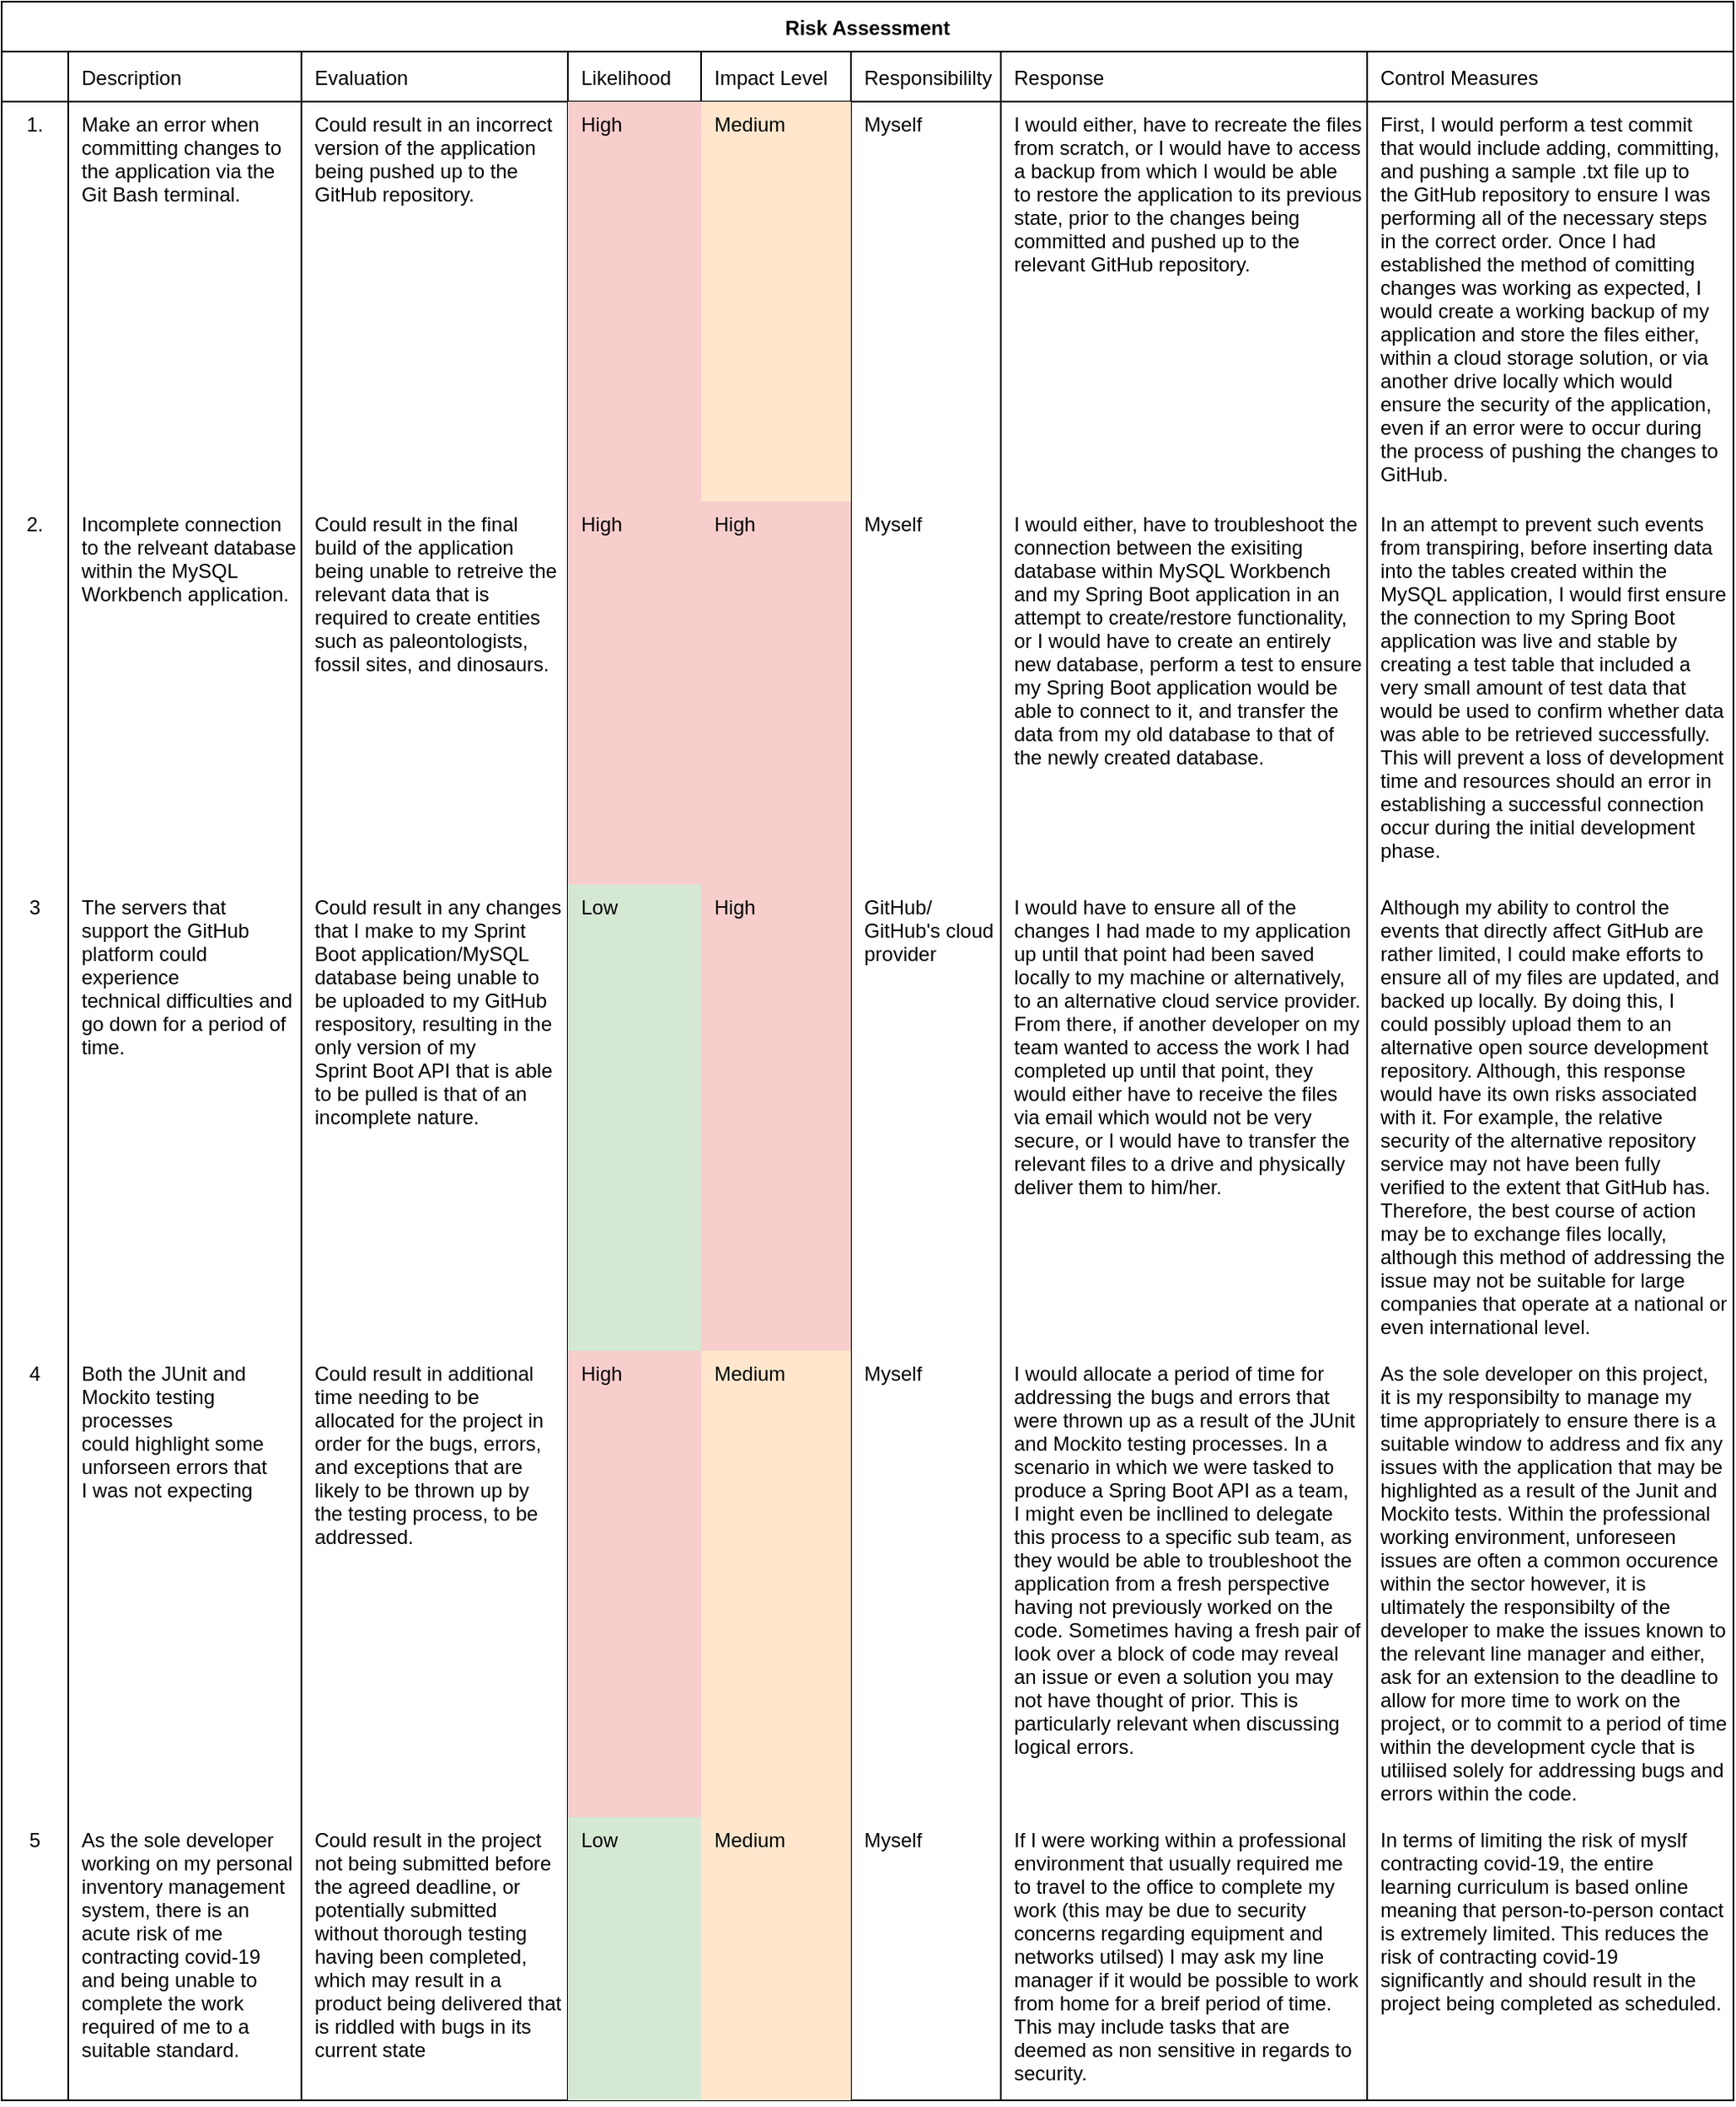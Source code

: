 <mxfile version="17.4.2" type="device"><diagram id="HCNQNpSNb_CHzoC2LPUt" name="Page-1"><mxGraphModel dx="1102" dy="857" grid="1" gridSize="10" guides="1" tooltips="1" connect="1" arrows="1" fold="1" page="1" pageScale="1" pageWidth="1169" pageHeight="1654" math="0" shadow="0"><root><mxCell id="0"/><mxCell id="1" parent="0"/><mxCell id="Uu5xMQ79OoykbXdqWC7l-14" value="Risk Assessment" style="shape=table;startSize=30;container=1;collapsible=1;childLayout=tableLayout;fixedRows=1;rowLines=0;fontStyle=1;align=center;resizeLast=1;" parent="1" vertex="1"><mxGeometry x="40" y="40" width="1040" height="1260" as="geometry"/></mxCell><mxCell id="Uu5xMQ79OoykbXdqWC7l-15" value="" style="shape=tableRow;horizontal=0;startSize=0;swimlaneHead=0;swimlaneBody=0;fillColor=none;collapsible=0;dropTarget=0;points=[[0,0.5],[1,0.5]];portConstraint=eastwest;top=0;left=0;right=0;bottom=1;" parent="Uu5xMQ79OoykbXdqWC7l-14" vertex="1"><mxGeometry y="30" width="1040" height="30" as="geometry"/></mxCell><mxCell id="Uu5xMQ79OoykbXdqWC7l-16" value="" style="shape=partialRectangle;connectable=0;fillColor=none;top=0;left=0;bottom=0;right=0;fontStyle=1;overflow=hidden;" parent="Uu5xMQ79OoykbXdqWC7l-15" vertex="1"><mxGeometry width="40" height="30" as="geometry"><mxRectangle width="40" height="30" as="alternateBounds"/></mxGeometry></mxCell><mxCell id="Uu5xMQ79OoykbXdqWC7l-17" value="Description" style="shape=partialRectangle;connectable=0;fillColor=none;top=0;left=0;bottom=0;right=0;align=left;spacingLeft=6;fontStyle=0;overflow=hidden;" parent="Uu5xMQ79OoykbXdqWC7l-15" vertex="1"><mxGeometry x="40" width="140" height="30" as="geometry"><mxRectangle width="140" height="30" as="alternateBounds"/></mxGeometry></mxCell><mxCell id="Uu5xMQ79OoykbXdqWC7l-51" value="Evaluation" style="shape=partialRectangle;connectable=0;fillColor=none;top=0;left=0;bottom=0;right=0;align=left;spacingLeft=6;fontStyle=0;overflow=hidden;" parent="Uu5xMQ79OoykbXdqWC7l-15" vertex="1"><mxGeometry x="180" width="160" height="30" as="geometry"><mxRectangle width="160" height="30" as="alternateBounds"/></mxGeometry></mxCell><mxCell id="Uu5xMQ79OoykbXdqWC7l-47" value="Likelihood" style="shape=partialRectangle;connectable=0;fillColor=none;top=0;left=0;bottom=0;right=0;align=left;spacingLeft=6;fontStyle=0;overflow=hidden;" parent="Uu5xMQ79OoykbXdqWC7l-15" vertex="1"><mxGeometry x="340" width="80" height="30" as="geometry"><mxRectangle width="80" height="30" as="alternateBounds"/></mxGeometry></mxCell><mxCell id="Uu5xMQ79OoykbXdqWC7l-43" value="Impact Level" style="shape=partialRectangle;connectable=0;fillColor=none;top=0;left=0;bottom=0;right=0;align=left;spacingLeft=6;fontStyle=0;overflow=hidden;" parent="Uu5xMQ79OoykbXdqWC7l-15" vertex="1"><mxGeometry x="420" width="90" height="30" as="geometry"><mxRectangle width="90" height="30" as="alternateBounds"/></mxGeometry></mxCell><mxCell id="Uu5xMQ79OoykbXdqWC7l-39" value="Responsibililty" style="shape=partialRectangle;connectable=0;fillColor=none;top=0;left=0;bottom=0;right=0;align=left;spacingLeft=6;fontStyle=0;overflow=hidden;" parent="Uu5xMQ79OoykbXdqWC7l-15" vertex="1"><mxGeometry x="510" width="90" height="30" as="geometry"><mxRectangle width="90" height="30" as="alternateBounds"/></mxGeometry></mxCell><mxCell id="Uu5xMQ79OoykbXdqWC7l-35" value="Response" style="shape=partialRectangle;connectable=0;fillColor=none;top=0;left=0;bottom=0;right=0;align=left;spacingLeft=6;fontStyle=0;overflow=hidden;" parent="Uu5xMQ79OoykbXdqWC7l-15" vertex="1"><mxGeometry x="600" width="220" height="30" as="geometry"><mxRectangle width="220" height="30" as="alternateBounds"/></mxGeometry></mxCell><mxCell id="Uu5xMQ79OoykbXdqWC7l-55" value="Control Measures" style="shape=partialRectangle;connectable=0;fillColor=none;top=0;left=0;bottom=0;right=0;align=left;spacingLeft=6;fontStyle=0;overflow=hidden;" parent="Uu5xMQ79OoykbXdqWC7l-15" vertex="1"><mxGeometry x="820" width="220" height="30" as="geometry"><mxRectangle width="220" height="30" as="alternateBounds"/></mxGeometry></mxCell><mxCell id="Uu5xMQ79OoykbXdqWC7l-18" value="" style="shape=tableRow;horizontal=0;startSize=0;swimlaneHead=0;swimlaneBody=0;fillColor=none;collapsible=0;dropTarget=0;points=[[0,0.5],[1,0.5]];portConstraint=eastwest;top=0;left=0;right=0;bottom=0;" parent="Uu5xMQ79OoykbXdqWC7l-14" vertex="1"><mxGeometry y="60" width="1040" height="240" as="geometry"/></mxCell><mxCell id="Uu5xMQ79OoykbXdqWC7l-19" value="1." style="shape=partialRectangle;connectable=0;fillColor=none;top=0;left=0;bottom=0;right=0;editable=1;overflow=hidden;verticalAlign=top;" parent="Uu5xMQ79OoykbXdqWC7l-18" vertex="1"><mxGeometry width="40" height="240" as="geometry"><mxRectangle width="40" height="240" as="alternateBounds"/></mxGeometry></mxCell><mxCell id="Uu5xMQ79OoykbXdqWC7l-20" value="Make an error when&#10;committing changes to&#10;the application via the&#10;Git Bash terminal.&#10;" style="shape=partialRectangle;connectable=0;fillColor=none;top=0;left=0;bottom=0;right=0;align=left;spacingLeft=6;overflow=hidden;verticalAlign=top;" parent="Uu5xMQ79OoykbXdqWC7l-18" vertex="1"><mxGeometry x="40" width="140" height="240" as="geometry"><mxRectangle width="140" height="240" as="alternateBounds"/></mxGeometry></mxCell><mxCell id="Uu5xMQ79OoykbXdqWC7l-52" value="Could result in an incorrect&#10;version of the application&#10;being pushed up to the&#10;GitHub repository." style="shape=partialRectangle;connectable=0;fillColor=none;top=0;left=0;bottom=0;right=0;align=left;spacingLeft=6;overflow=hidden;verticalAlign=top;" parent="Uu5xMQ79OoykbXdqWC7l-18" vertex="1"><mxGeometry x="180" width="160" height="240" as="geometry"><mxRectangle width="160" height="240" as="alternateBounds"/></mxGeometry></mxCell><mxCell id="Uu5xMQ79OoykbXdqWC7l-48" value="High" style="shape=partialRectangle;connectable=0;fillColor=#f8cecc;top=0;left=0;bottom=0;right=0;align=left;spacingLeft=6;overflow=hidden;verticalAlign=top;strokeColor=#b85450;" parent="Uu5xMQ79OoykbXdqWC7l-18" vertex="1"><mxGeometry x="340" width="80" height="240" as="geometry"><mxRectangle width="80" height="240" as="alternateBounds"/></mxGeometry></mxCell><mxCell id="Uu5xMQ79OoykbXdqWC7l-44" value="Medium" style="shape=partialRectangle;connectable=0;fillColor=#ffe6cc;top=0;left=0;bottom=0;right=0;align=left;spacingLeft=6;overflow=hidden;verticalAlign=top;strokeColor=#d79b00;" parent="Uu5xMQ79OoykbXdqWC7l-18" vertex="1"><mxGeometry x="420" width="90" height="240" as="geometry"><mxRectangle width="90" height="240" as="alternateBounds"/></mxGeometry></mxCell><mxCell id="Uu5xMQ79OoykbXdqWC7l-40" value="Myself" style="shape=partialRectangle;connectable=0;fillColor=none;top=0;left=0;bottom=0;right=0;align=left;spacingLeft=6;overflow=hidden;verticalAlign=top;" parent="Uu5xMQ79OoykbXdqWC7l-18" vertex="1"><mxGeometry x="510" width="90" height="240" as="geometry"><mxRectangle width="90" height="240" as="alternateBounds"/></mxGeometry></mxCell><mxCell id="Uu5xMQ79OoykbXdqWC7l-36" value="I would either, have to recreate the files&#10;from scratch, or I would have to access&#10;a backup from which I would be able&#10;to restore the application to its previous&#10;state, prior to the changes being&#10;committed and pushed up to the&#10;relevant GitHub repository." style="shape=partialRectangle;connectable=0;fillColor=none;top=0;left=0;bottom=0;right=0;align=left;spacingLeft=6;overflow=hidden;verticalAlign=top;" parent="Uu5xMQ79OoykbXdqWC7l-18" vertex="1"><mxGeometry x="600" width="220" height="240" as="geometry"><mxRectangle width="220" height="240" as="alternateBounds"/></mxGeometry></mxCell><mxCell id="Uu5xMQ79OoykbXdqWC7l-56" value="First, I would perform a test commit&#10;that would include adding, committing,&#10;and pushing a sample .txt file up to&#10;the GitHub repository to ensure I was&#10;performing all of the necessary steps&#10;in the correct order. Once I had&#10;established the method of comitting&#10;changes was working as expected, I&#10;would create a working backup of my&#10;application and store the files either,&#10;within a cloud storage solution, or via&#10;another drive locally which would&#10;ensure the security of the application,&#10;even if an error were to occur during&#10;the process of pushing the changes to&#10;GitHub." style="shape=partialRectangle;connectable=0;fillColor=none;top=0;left=0;bottom=0;right=0;align=left;spacingLeft=6;overflow=hidden;verticalAlign=top;" parent="Uu5xMQ79OoykbXdqWC7l-18" vertex="1"><mxGeometry x="820" width="220" height="240" as="geometry"><mxRectangle width="220" height="240" as="alternateBounds"/></mxGeometry></mxCell><mxCell id="Uu5xMQ79OoykbXdqWC7l-21" value="" style="shape=tableRow;horizontal=0;startSize=0;swimlaneHead=0;swimlaneBody=0;fillColor=none;collapsible=0;dropTarget=0;points=[[0,0.5],[1,0.5]];portConstraint=eastwest;top=0;left=0;right=0;bottom=0;" parent="Uu5xMQ79OoykbXdqWC7l-14" vertex="1"><mxGeometry y="300" width="1040" height="230" as="geometry"/></mxCell><mxCell id="Uu5xMQ79OoykbXdqWC7l-22" value="2." style="shape=partialRectangle;connectable=0;fillColor=none;top=0;left=0;bottom=0;right=0;editable=1;overflow=hidden;verticalAlign=top;" parent="Uu5xMQ79OoykbXdqWC7l-21" vertex="1"><mxGeometry width="40" height="230" as="geometry"><mxRectangle width="40" height="230" as="alternateBounds"/></mxGeometry></mxCell><mxCell id="Uu5xMQ79OoykbXdqWC7l-23" value="Incomplete connection&#10;to the relveant database&#10;within the MySQL &#10;Workbench application." style="shape=partialRectangle;connectable=0;fillColor=none;top=0;left=0;bottom=0;right=0;align=left;spacingLeft=6;overflow=hidden;verticalAlign=top;" parent="Uu5xMQ79OoykbXdqWC7l-21" vertex="1"><mxGeometry x="40" width="140" height="230" as="geometry"><mxRectangle width="140" height="230" as="alternateBounds"/></mxGeometry></mxCell><mxCell id="Uu5xMQ79OoykbXdqWC7l-53" value="Could result in the final&#10;build of the application&#10;being unable to retreive the&#10;relevant data that is&#10;required to create entities&#10;such as paleontologists,&#10;fossil sites, and dinosaurs." style="shape=partialRectangle;connectable=0;fillColor=none;top=0;left=0;bottom=0;right=0;align=left;spacingLeft=6;overflow=hidden;verticalAlign=top;" parent="Uu5xMQ79OoykbXdqWC7l-21" vertex="1"><mxGeometry x="180" width="160" height="230" as="geometry"><mxRectangle width="160" height="230" as="alternateBounds"/></mxGeometry></mxCell><mxCell id="Uu5xMQ79OoykbXdqWC7l-49" value="High" style="shape=partialRectangle;connectable=0;fillColor=#f8cecc;top=0;left=0;bottom=0;right=0;align=left;spacingLeft=6;overflow=hidden;verticalAlign=top;strokeColor=#b85450;" parent="Uu5xMQ79OoykbXdqWC7l-21" vertex="1"><mxGeometry x="340" width="80" height="230" as="geometry"><mxRectangle width="80" height="230" as="alternateBounds"/></mxGeometry></mxCell><mxCell id="Uu5xMQ79OoykbXdqWC7l-45" value="High" style="shape=partialRectangle;connectable=0;fillColor=#f8cecc;top=0;left=0;bottom=0;right=0;align=left;spacingLeft=6;overflow=hidden;verticalAlign=top;strokeColor=#b85450;" parent="Uu5xMQ79OoykbXdqWC7l-21" vertex="1"><mxGeometry x="420" width="90" height="230" as="geometry"><mxRectangle width="90" height="230" as="alternateBounds"/></mxGeometry></mxCell><mxCell id="Uu5xMQ79OoykbXdqWC7l-41" value="Myself" style="shape=partialRectangle;connectable=0;fillColor=none;top=0;left=0;bottom=0;right=0;align=left;spacingLeft=6;overflow=hidden;verticalAlign=top;" parent="Uu5xMQ79OoykbXdqWC7l-21" vertex="1"><mxGeometry x="510" width="90" height="230" as="geometry"><mxRectangle width="90" height="230" as="alternateBounds"/></mxGeometry></mxCell><mxCell id="Uu5xMQ79OoykbXdqWC7l-37" value="I would either, have to troubleshoot the&#10;connection between the exisiting&#10;database within MySQL Workbench&#10;and my Spring Boot application in an &#10;attempt to create/restore functionality, &#10;or I would have to create an entirely &#10;new database, perform a test to ensure &#10;my Spring Boot application would be &#10;able to connect to it, and transfer the &#10;data from my old database to that of &#10;the newly created database." style="shape=partialRectangle;connectable=0;fillColor=none;top=0;left=0;bottom=0;right=0;align=left;spacingLeft=6;overflow=hidden;verticalAlign=top;" parent="Uu5xMQ79OoykbXdqWC7l-21" vertex="1"><mxGeometry x="600" width="220" height="230" as="geometry"><mxRectangle width="220" height="230" as="alternateBounds"/></mxGeometry></mxCell><mxCell id="Uu5xMQ79OoykbXdqWC7l-57" value="In an attempt to prevent such events&#10;from transpiring, before inserting data&#10;into the tables created within the&#10;MySQL application, I would first ensure&#10;the connection to my Spring Boot &#10;application was live and stable by &#10;creating a test table that included a &#10;very small amount of test data that &#10;would be used to confirm whether data &#10;was able to be retrieved successfully. &#10;This will prevent a loss of development &#10;time and resources should an error in&#10;establishing a successful connection&#10;occur during the initial development&#10;phase." style="shape=partialRectangle;connectable=0;fillColor=none;top=0;left=0;bottom=0;right=0;align=left;spacingLeft=6;overflow=hidden;verticalAlign=top;fontSize=12;" parent="Uu5xMQ79OoykbXdqWC7l-21" vertex="1"><mxGeometry x="820" width="220" height="230" as="geometry"><mxRectangle width="220" height="230" as="alternateBounds"/></mxGeometry></mxCell><mxCell id="Uu5xMQ79OoykbXdqWC7l-24" value="" style="shape=tableRow;horizontal=0;startSize=0;swimlaneHead=0;swimlaneBody=0;fillColor=none;collapsible=0;dropTarget=0;points=[[0,0.5],[1,0.5]];portConstraint=eastwest;top=0;left=0;right=0;bottom=0;" parent="Uu5xMQ79OoykbXdqWC7l-14" vertex="1"><mxGeometry y="530" width="1040" height="280" as="geometry"/></mxCell><mxCell id="Uu5xMQ79OoykbXdqWC7l-25" value="3" style="shape=partialRectangle;connectable=0;fillColor=none;top=0;left=0;bottom=0;right=0;editable=1;overflow=hidden;verticalAlign=top;" parent="Uu5xMQ79OoykbXdqWC7l-24" vertex="1"><mxGeometry width="40" height="280" as="geometry"><mxRectangle width="40" height="280" as="alternateBounds"/></mxGeometry></mxCell><mxCell id="Uu5xMQ79OoykbXdqWC7l-26" value="The servers that&#10;support the GitHub&#10;platform could &#10;experience&#10;technical difficulties and &#10;go down for a period of &#10;time." style="shape=partialRectangle;connectable=0;fillColor=none;top=0;left=0;bottom=0;right=0;align=left;spacingLeft=6;overflow=hidden;verticalAlign=top;" parent="Uu5xMQ79OoykbXdqWC7l-24" vertex="1"><mxGeometry x="40" width="140" height="280" as="geometry"><mxRectangle width="140" height="280" as="alternateBounds"/></mxGeometry></mxCell><mxCell id="Uu5xMQ79OoykbXdqWC7l-54" value="Could result in any changes&#10;that I make to my Sprint &#10;Boot application/MySQL&#10;database being unable to&#10;be uploaded to my GitHub&#10;respository, resulting in the&#10;only version of my&#10;Sprint Boot API that is able &#10;to be pulled is that of an&#10;incomplete nature." style="shape=partialRectangle;connectable=0;fillColor=none;top=0;left=0;bottom=0;right=0;align=left;spacingLeft=6;overflow=hidden;verticalAlign=top;" parent="Uu5xMQ79OoykbXdqWC7l-24" vertex="1"><mxGeometry x="180" width="160" height="280" as="geometry"><mxRectangle width="160" height="280" as="alternateBounds"/></mxGeometry></mxCell><mxCell id="Uu5xMQ79OoykbXdqWC7l-50" value="Low" style="shape=partialRectangle;connectable=0;fillColor=#d5e8d4;top=0;left=0;bottom=0;right=0;align=left;spacingLeft=6;overflow=hidden;verticalAlign=top;strokeColor=#82b366;" parent="Uu5xMQ79OoykbXdqWC7l-24" vertex="1"><mxGeometry x="340" width="80" height="280" as="geometry"><mxRectangle width="80" height="280" as="alternateBounds"/></mxGeometry></mxCell><mxCell id="Uu5xMQ79OoykbXdqWC7l-46" value="High" style="shape=partialRectangle;connectable=0;fillColor=#f8cecc;top=0;left=0;bottom=0;right=0;align=left;spacingLeft=6;overflow=hidden;verticalAlign=top;strokeColor=#b85450;" parent="Uu5xMQ79OoykbXdqWC7l-24" vertex="1"><mxGeometry x="420" width="90" height="280" as="geometry"><mxRectangle width="90" height="280" as="alternateBounds"/></mxGeometry></mxCell><mxCell id="Uu5xMQ79OoykbXdqWC7l-42" value="GitHub/&#10;GitHub's cloud&#10;provider" style="shape=partialRectangle;connectable=0;fillColor=none;top=0;left=0;bottom=0;right=0;align=left;spacingLeft=6;overflow=hidden;verticalAlign=top;" parent="Uu5xMQ79OoykbXdqWC7l-24" vertex="1"><mxGeometry x="510" width="90" height="280" as="geometry"><mxRectangle width="90" height="280" as="alternateBounds"/></mxGeometry></mxCell><mxCell id="Uu5xMQ79OoykbXdqWC7l-38" value="I would have to ensure all of the&#10;changes I had made to my application&#10;up until that point had been saved&#10;locally to my machine or alternatively, &#10;to an alternative cloud service provider.&#10;From there, if another developer on my&#10;team wanted to access the work I had&#10;completed up until that point, they&#10;would either have to receive the files&#10;via email which would not be very&#10;secure, or I would have to transfer the&#10;relevant files to a drive and physically&#10;deliver them to him/her." style="shape=partialRectangle;connectable=0;fillColor=none;top=0;left=0;bottom=0;right=0;align=left;spacingLeft=6;overflow=hidden;verticalAlign=top;" parent="Uu5xMQ79OoykbXdqWC7l-24" vertex="1"><mxGeometry x="600" width="220" height="280" as="geometry"><mxRectangle width="220" height="280" as="alternateBounds"/></mxGeometry></mxCell><mxCell id="Uu5xMQ79OoykbXdqWC7l-58" value="Although my ability to control the&#10;events that directly affect GitHub are&#10;rather limited, I could make efforts to&#10;ensure all of my files are updated, and&#10;backed up locally. By doing this, I&#10;could possibly upload them to an&#10;alternative open source development&#10;repository. Although, this response&#10;would have its own risks associated&#10;with it. For example, the relative&#10;security of the alternative repository&#10;service may not have been fully&#10;verified to the extent that GitHub has.&#10;Therefore, the best course of action&#10;may be to exchange files locally,&#10;although this method of addressing the&#10;issue may not be suitable for large&#10;companies that operate at a national or&#10;even international level." style="shape=partialRectangle;connectable=0;fillColor=none;top=0;left=0;bottom=0;right=0;align=left;spacingLeft=6;overflow=hidden;verticalAlign=top;" parent="Uu5xMQ79OoykbXdqWC7l-24" vertex="1"><mxGeometry x="820" width="220" height="280" as="geometry"><mxRectangle width="220" height="280" as="alternateBounds"/></mxGeometry></mxCell><mxCell id="Uu5xMQ79OoykbXdqWC7l-68" style="shape=tableRow;horizontal=0;startSize=0;swimlaneHead=0;swimlaneBody=0;fillColor=none;collapsible=0;dropTarget=0;points=[[0,0.5],[1,0.5]];portConstraint=eastwest;top=0;left=0;right=0;bottom=0;" parent="Uu5xMQ79OoykbXdqWC7l-14" vertex="1"><mxGeometry y="810" width="1040" height="280" as="geometry"/></mxCell><mxCell id="Uu5xMQ79OoykbXdqWC7l-69" value="4" style="shape=partialRectangle;connectable=0;fillColor=none;top=0;left=0;bottom=0;right=0;editable=1;overflow=hidden;verticalAlign=top;" parent="Uu5xMQ79OoykbXdqWC7l-68" vertex="1"><mxGeometry width="40" height="280" as="geometry"><mxRectangle width="40" height="280" as="alternateBounds"/></mxGeometry></mxCell><mxCell id="Uu5xMQ79OoykbXdqWC7l-70" value="Both the JUnit and&#10;Mockito testing &#10;processes&#10;could highlight some&#10;unforseen errors that&#10;I was not expecting " style="shape=partialRectangle;connectable=0;fillColor=none;top=0;left=0;bottom=0;right=0;align=left;spacingLeft=6;overflow=hidden;verticalAlign=top;" parent="Uu5xMQ79OoykbXdqWC7l-68" vertex="1"><mxGeometry x="40" width="140" height="280" as="geometry"><mxRectangle width="140" height="280" as="alternateBounds"/></mxGeometry></mxCell><mxCell id="Uu5xMQ79OoykbXdqWC7l-71" value="Could result in additional&#10;time needing to be&#10;allocated for the project in&#10;order for the bugs, errors,&#10;and exceptions that are&#10;likely to be thrown up by&#10;the testing process, to be&#10;addressed." style="shape=partialRectangle;connectable=0;fillColor=none;top=0;left=0;bottom=0;right=0;align=left;spacingLeft=6;overflow=hidden;verticalAlign=top;" parent="Uu5xMQ79OoykbXdqWC7l-68" vertex="1"><mxGeometry x="180" width="160" height="280" as="geometry"><mxRectangle width="160" height="280" as="alternateBounds"/></mxGeometry></mxCell><mxCell id="Uu5xMQ79OoykbXdqWC7l-72" value="High" style="shape=partialRectangle;connectable=0;fillColor=#f8cecc;top=0;left=0;bottom=0;right=0;align=left;spacingLeft=6;overflow=hidden;verticalAlign=top;strokeColor=#b85450;" parent="Uu5xMQ79OoykbXdqWC7l-68" vertex="1"><mxGeometry x="340" width="80" height="280" as="geometry"><mxRectangle width="80" height="280" as="alternateBounds"/></mxGeometry></mxCell><mxCell id="Uu5xMQ79OoykbXdqWC7l-73" value="Medium" style="shape=partialRectangle;connectable=0;fillColor=#ffe6cc;top=0;left=0;bottom=0;right=0;align=left;spacingLeft=6;overflow=hidden;verticalAlign=top;strokeColor=#d79b00;" parent="Uu5xMQ79OoykbXdqWC7l-68" vertex="1"><mxGeometry x="420" width="90" height="280" as="geometry"><mxRectangle width="90" height="280" as="alternateBounds"/></mxGeometry></mxCell><mxCell id="Uu5xMQ79OoykbXdqWC7l-74" value="Myself" style="shape=partialRectangle;connectable=0;fillColor=none;top=0;left=0;bottom=0;right=0;align=left;spacingLeft=6;overflow=hidden;verticalAlign=top;" parent="Uu5xMQ79OoykbXdqWC7l-68" vertex="1"><mxGeometry x="510" width="90" height="280" as="geometry"><mxRectangle width="90" height="280" as="alternateBounds"/></mxGeometry></mxCell><mxCell id="Uu5xMQ79OoykbXdqWC7l-75" value="I would allocate a period of time for&#10;addressing the bugs and errors that&#10;were thrown up as a result of the JUnit&#10;and Mockito testing processes. In a&#10;scenario in which we were tasked to&#10;produce a Spring Boot API as a team, &#10;I might even be incllined to delegate &#10;this process to a specific sub team, as &#10;they would be able to troubleshoot the &#10;application from a fresh perspective &#10;having not previously worked on the &#10;code. Sometimes having a fresh pair of eyes&#10;look over a block of code may reveal&#10;an issue or even a solution you may&#10;not have thought of prior. This is&#10;particularly relevant when discussing&#10;logical errors." style="shape=partialRectangle;connectable=0;fillColor=none;top=0;left=0;bottom=0;right=0;align=left;spacingLeft=6;overflow=hidden;verticalAlign=top;" parent="Uu5xMQ79OoykbXdqWC7l-68" vertex="1"><mxGeometry x="600" width="220" height="280" as="geometry"><mxRectangle width="220" height="280" as="alternateBounds"/></mxGeometry></mxCell><mxCell id="Uu5xMQ79OoykbXdqWC7l-76" value="As the sole developer on this project,&#10;it is my responsibilty to manage my&#10;time appropriately to ensure there is a&#10;suitable window to address and fix any&#10;issues with the application that may be&#10;highlighted as a result of the Junit and&#10;Mockito tests. Within the professional&#10;working environment, unforeseen&#10;issues are often a common occurence&#10;within the sector however, it is&#10;ultimately the responsibilty of the&#10;developer to make the issues known to&#10;the relevant line manager and either,&#10;ask for an extension to the deadline to&#10;allow for more time to work on the&#10;project, or to commit to a period of time&#10;within the development cycle that is&#10;utiliised solely for addressing bugs and&#10;errors within the code." style="shape=partialRectangle;connectable=0;fillColor=none;top=0;left=0;bottom=0;right=0;align=left;spacingLeft=6;overflow=hidden;verticalAlign=top;" parent="Uu5xMQ79OoykbXdqWC7l-68" vertex="1"><mxGeometry x="820" width="220" height="280" as="geometry"><mxRectangle width="220" height="280" as="alternateBounds"/></mxGeometry></mxCell><mxCell id="Uu5xMQ79OoykbXdqWC7l-59" style="shape=tableRow;horizontal=0;startSize=0;swimlaneHead=0;swimlaneBody=0;fillColor=none;collapsible=0;dropTarget=0;points=[[0,0.5],[1,0.5]];portConstraint=eastwest;top=0;left=0;right=0;bottom=0;" parent="Uu5xMQ79OoykbXdqWC7l-14" vertex="1"><mxGeometry y="1090" width="1040" height="170" as="geometry"/></mxCell><mxCell id="Uu5xMQ79OoykbXdqWC7l-60" value="5" style="shape=partialRectangle;connectable=0;fillColor=none;top=0;left=0;bottom=0;right=0;editable=1;overflow=hidden;verticalAlign=top;" parent="Uu5xMQ79OoykbXdqWC7l-59" vertex="1"><mxGeometry width="40" height="170" as="geometry"><mxRectangle width="40" height="170" as="alternateBounds"/></mxGeometry></mxCell><mxCell id="Uu5xMQ79OoykbXdqWC7l-61" value="As the sole developer&#10;working on my personal&#10;inventory management&#10;system, there is an&#10;acute risk of me&#10;contracting covid-19 &#10;and being unable to&#10;complete the work&#10;required of me to a&#10;suitable standard." style="shape=partialRectangle;connectable=0;fillColor=none;top=0;left=0;bottom=0;right=0;align=left;spacingLeft=6;overflow=hidden;verticalAlign=top;" parent="Uu5xMQ79OoykbXdqWC7l-59" vertex="1"><mxGeometry x="40" width="140" height="170" as="geometry"><mxRectangle width="140" height="170" as="alternateBounds"/></mxGeometry></mxCell><mxCell id="Uu5xMQ79OoykbXdqWC7l-62" value="Could result in the project&#10;not being submitted before&#10;the agreed deadline, or&#10;potentially submitted&#10;without thorough testing &#10;having been completed, &#10;which may result in a &#10;product being delivered that &#10;is riddled with bugs in its &#10;current state" style="shape=partialRectangle;connectable=0;fillColor=none;top=0;left=0;bottom=0;right=0;align=left;spacingLeft=6;overflow=hidden;verticalAlign=top;" parent="Uu5xMQ79OoykbXdqWC7l-59" vertex="1"><mxGeometry x="180" width="160" height="170" as="geometry"><mxRectangle width="160" height="170" as="alternateBounds"/></mxGeometry></mxCell><mxCell id="Uu5xMQ79OoykbXdqWC7l-63" value="Low" style="shape=partialRectangle;connectable=0;fillColor=#d5e8d4;top=0;left=0;bottom=0;right=0;align=left;spacingLeft=6;overflow=hidden;verticalAlign=top;strokeColor=#82b366;" parent="Uu5xMQ79OoykbXdqWC7l-59" vertex="1"><mxGeometry x="340" width="80" height="170" as="geometry"><mxRectangle width="80" height="170" as="alternateBounds"/></mxGeometry></mxCell><mxCell id="Uu5xMQ79OoykbXdqWC7l-64" value="Medium" style="shape=partialRectangle;connectable=0;fillColor=#ffe6cc;top=0;left=0;bottom=0;right=0;align=left;spacingLeft=6;overflow=hidden;verticalAlign=top;strokeColor=#d79b00;" parent="Uu5xMQ79OoykbXdqWC7l-59" vertex="1"><mxGeometry x="420" width="90" height="170" as="geometry"><mxRectangle width="90" height="170" as="alternateBounds"/></mxGeometry></mxCell><mxCell id="Uu5xMQ79OoykbXdqWC7l-65" value="Myself" style="shape=partialRectangle;connectable=0;fillColor=none;top=0;left=0;bottom=0;right=0;align=left;spacingLeft=6;overflow=hidden;verticalAlign=top;" parent="Uu5xMQ79OoykbXdqWC7l-59" vertex="1"><mxGeometry x="510" width="90" height="170" as="geometry"><mxRectangle width="90" height="170" as="alternateBounds"/></mxGeometry></mxCell><mxCell id="Uu5xMQ79OoykbXdqWC7l-66" value="If I were working within a professional&#10;environment that usually required me&#10;to travel to the office to complete my&#10;work (this may be due to security&#10;concerns regarding equipment and&#10;networks utilsed) I may ask my line&#10;manager if it would be possible to work&#10;from home for a breif period of time.&#10;This may include tasks that are&#10;deemed as non sensitive in regards to&#10;security." style="shape=partialRectangle;connectable=0;fillColor=none;top=0;left=0;bottom=0;right=0;align=left;spacingLeft=6;overflow=hidden;verticalAlign=top;" parent="Uu5xMQ79OoykbXdqWC7l-59" vertex="1"><mxGeometry x="600" width="220" height="170" as="geometry"><mxRectangle width="220" height="170" as="alternateBounds"/></mxGeometry></mxCell><mxCell id="Uu5xMQ79OoykbXdqWC7l-67" value="In terms of limiting the risk of myslf&#10;contracting covid-19, the entire&#10;learning curriculum is based online&#10;meaning that person-to-person contact&#10;is extremely limited. This reduces the&#10;risk of contracting covid-19&#10;significantly and should result in the&#10;project being completed as scheduled." style="shape=partialRectangle;connectable=0;fillColor=none;top=0;left=0;bottom=0;right=0;align=left;spacingLeft=6;overflow=hidden;verticalAlign=top;" parent="Uu5xMQ79OoykbXdqWC7l-59" vertex="1"><mxGeometry x="820" width="220" height="170" as="geometry"><mxRectangle width="220" height="170" as="alternateBounds"/></mxGeometry></mxCell></root></mxGraphModel></diagram></mxfile>